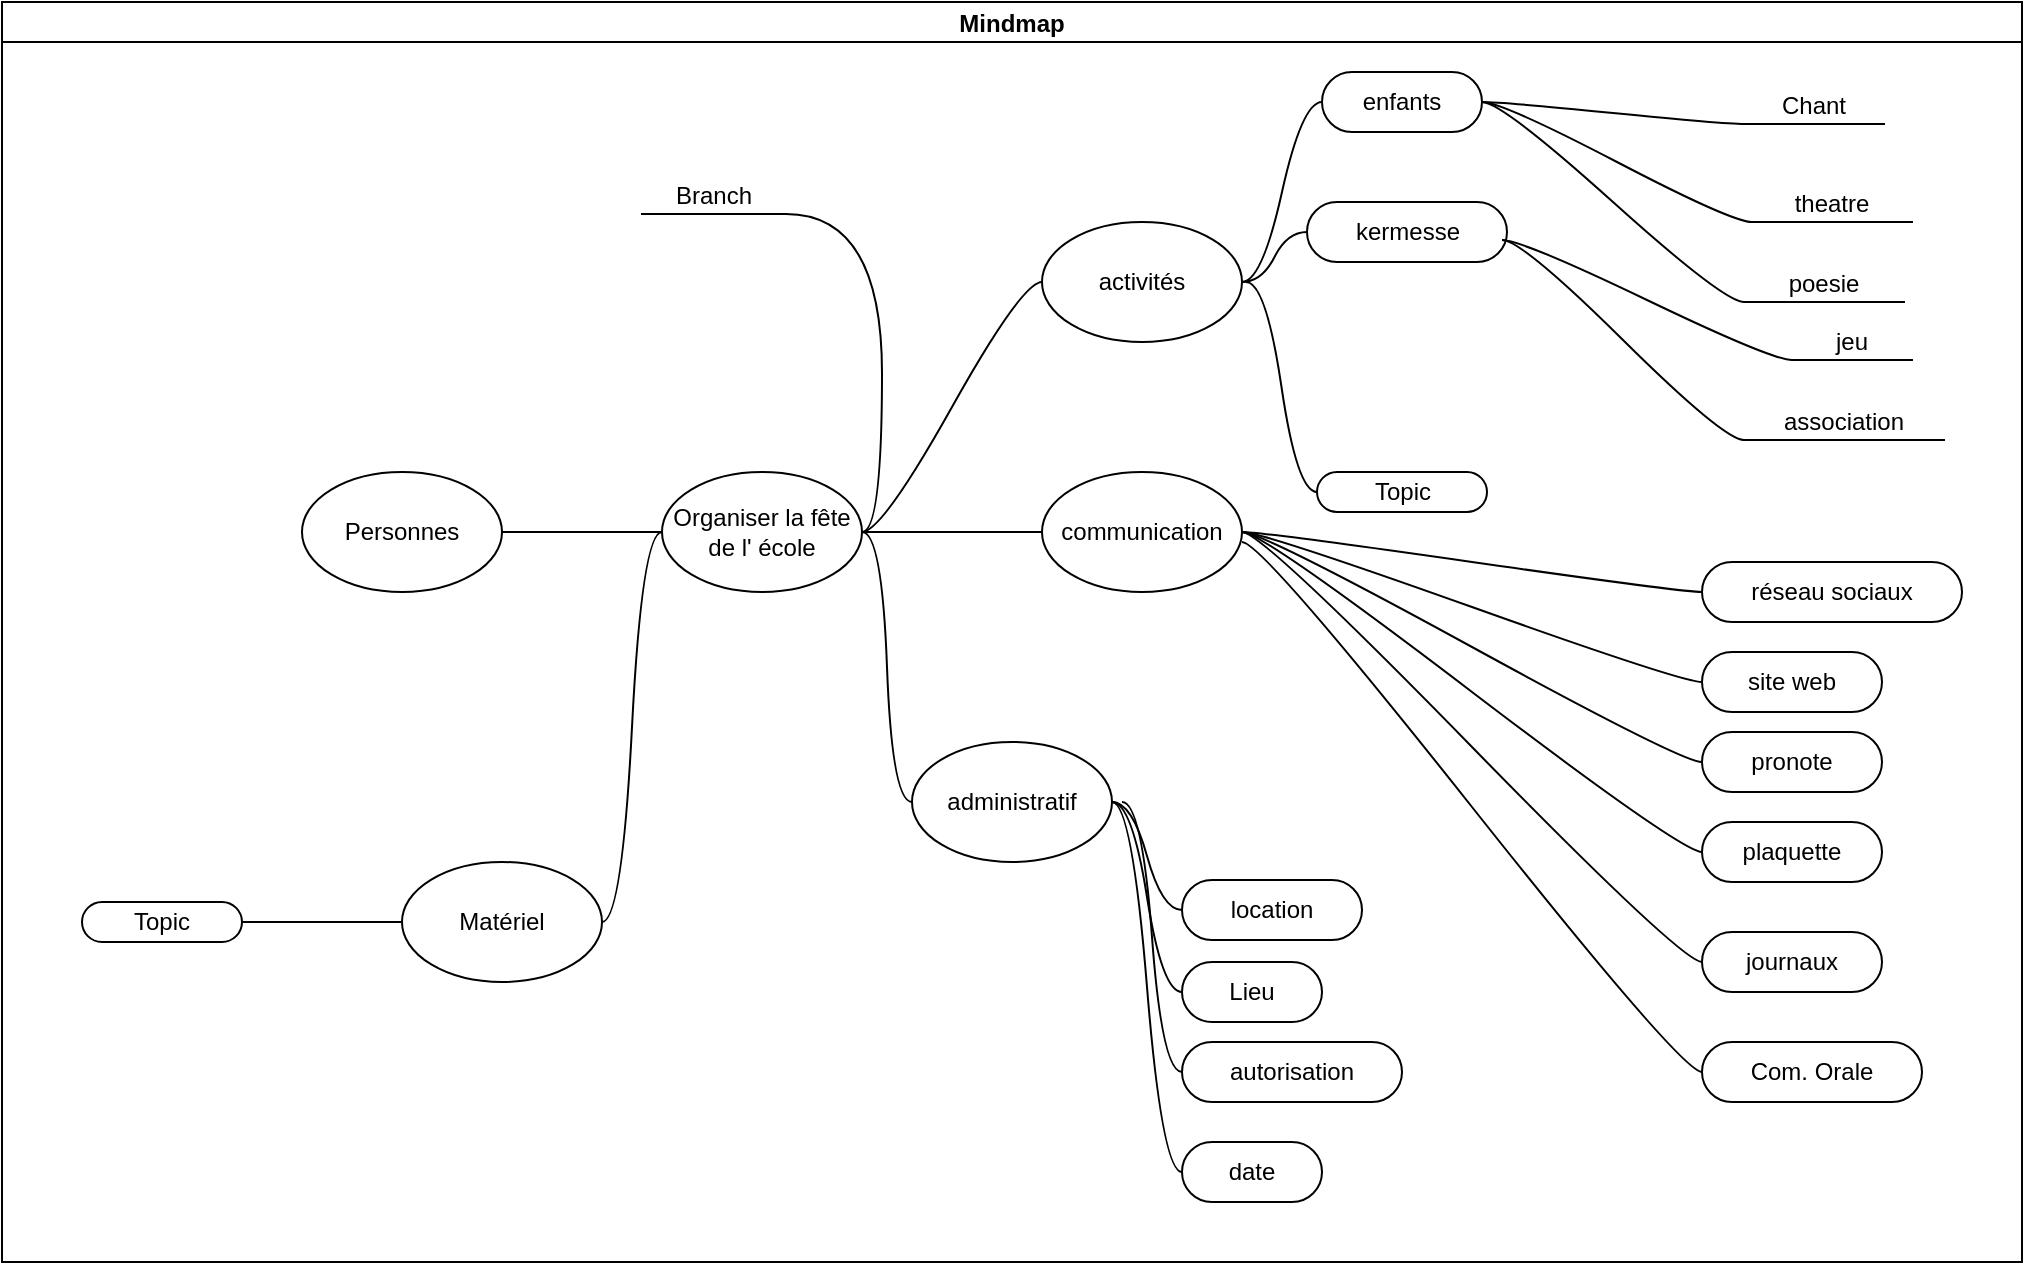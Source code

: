 <mxfile version="24.7.15">
  <diagram name="Page-1" id="z2y8UhdyuLHkQ6Cp_Rr-">
    <mxGraphModel dx="2261" dy="721" grid="1" gridSize="10" guides="1" tooltips="1" connect="1" arrows="1" fold="1" page="1" pageScale="1" pageWidth="827" pageHeight="1169" math="0" shadow="0">
      <root>
        <mxCell id="0" />
        <mxCell id="1" parent="0" />
        <mxCell id="7NH_YNdfpQ4NqP-Mct4w-1" value="Mindmap" style="swimlane;startSize=20;horizontal=1;containerType=tree;" vertex="1" parent="1">
          <mxGeometry x="-200" width="1010" height="630" as="geometry" />
        </mxCell>
        <mxCell id="7NH_YNdfpQ4NqP-Mct4w-2" value="" style="edgeStyle=entityRelationEdgeStyle;startArrow=none;endArrow=none;segment=10;curved=1;sourcePerimeterSpacing=0;targetPerimeterSpacing=0;rounded=0;exitX=1;exitY=0.5;exitDx=0;exitDy=0;" edge="1" parent="7NH_YNdfpQ4NqP-Mct4w-1" source="7NH_YNdfpQ4NqP-Mct4w-26" target="7NH_YNdfpQ4NqP-Mct4w-7">
          <mxGeometry relative="1" as="geometry">
            <mxPoint x="630" y="130" as="sourcePoint" />
          </mxGeometry>
        </mxCell>
        <mxCell id="7NH_YNdfpQ4NqP-Mct4w-3" value="" style="edgeStyle=entityRelationEdgeStyle;startArrow=none;endArrow=none;segment=10;curved=1;sourcePerimeterSpacing=0;targetPerimeterSpacing=0;rounded=0;" edge="1" parent="7NH_YNdfpQ4NqP-Mct4w-1" source="7NH_YNdfpQ4NqP-Mct4w-6" target="7NH_YNdfpQ4NqP-Mct4w-8">
          <mxGeometry relative="1" as="geometry" />
        </mxCell>
        <mxCell id="7NH_YNdfpQ4NqP-Mct4w-4" value="" style="edgeStyle=entityRelationEdgeStyle;startArrow=none;endArrow=none;segment=10;curved=1;sourcePerimeterSpacing=0;targetPerimeterSpacing=0;rounded=0;" edge="1" parent="7NH_YNdfpQ4NqP-Mct4w-1" source="7NH_YNdfpQ4NqP-Mct4w-20" target="7NH_YNdfpQ4NqP-Mct4w-9">
          <mxGeometry relative="1" as="geometry" />
        </mxCell>
        <mxCell id="7NH_YNdfpQ4NqP-Mct4w-5" value="" style="edgeStyle=entityRelationEdgeStyle;startArrow=none;endArrow=none;segment=10;curved=1;sourcePerimeterSpacing=0;targetPerimeterSpacing=0;rounded=0;exitX=1;exitY=0.5;exitDx=0;exitDy=0;" edge="1" parent="7NH_YNdfpQ4NqP-Mct4w-1" source="7NH_YNdfpQ4NqP-Mct4w-7" target="7NH_YNdfpQ4NqP-Mct4w-22">
          <mxGeometry relative="1" as="geometry" />
        </mxCell>
        <mxCell id="7NH_YNdfpQ4NqP-Mct4w-6" value="Organiser la fête de l&#39; école" style="ellipse;whiteSpace=wrap;html=1;align=center;treeFolding=1;treeMoving=1;newEdgeStyle={&quot;edgeStyle&quot;:&quot;entityRelationEdgeStyle&quot;,&quot;startArrow&quot;:&quot;none&quot;,&quot;endArrow&quot;:&quot;none&quot;,&quot;segment&quot;:10,&quot;curved&quot;:1,&quot;sourcePerimeterSpacing&quot;:0,&quot;targetPerimeterSpacing&quot;:0};" vertex="1" parent="7NH_YNdfpQ4NqP-Mct4w-1">
          <mxGeometry x="330" y="235" width="100" height="60" as="geometry" />
        </mxCell>
        <mxCell id="7NH_YNdfpQ4NqP-Mct4w-7" value="enfants" style="whiteSpace=wrap;html=1;rounded=1;arcSize=50;align=center;verticalAlign=middle;strokeWidth=1;autosize=1;spacing=4;treeFolding=1;treeMoving=1;newEdgeStyle={&quot;edgeStyle&quot;:&quot;entityRelationEdgeStyle&quot;,&quot;startArrow&quot;:&quot;none&quot;,&quot;endArrow&quot;:&quot;none&quot;,&quot;segment&quot;:10,&quot;curved&quot;:1,&quot;sourcePerimeterSpacing&quot;:0,&quot;targetPerimeterSpacing&quot;:0};" vertex="1" parent="7NH_YNdfpQ4NqP-Mct4w-1">
          <mxGeometry x="660" y="35" width="80" height="30" as="geometry" />
        </mxCell>
        <mxCell id="7NH_YNdfpQ4NqP-Mct4w-8" value="Branch" style="whiteSpace=wrap;html=1;shape=partialRectangle;top=0;left=0;bottom=1;right=0;points=[[0,1],[1,1]];fillColor=none;align=center;verticalAlign=bottom;routingCenterY=0.5;snapToPoint=1;autosize=1;treeFolding=1;treeMoving=1;newEdgeStyle={&quot;edgeStyle&quot;:&quot;entityRelationEdgeStyle&quot;,&quot;startArrow&quot;:&quot;none&quot;,&quot;endArrow&quot;:&quot;none&quot;,&quot;segment&quot;:10,&quot;curved&quot;:1,&quot;sourcePerimeterSpacing&quot;:0,&quot;targetPerimeterSpacing&quot;:0};" vertex="1" parent="7NH_YNdfpQ4NqP-Mct4w-1">
          <mxGeometry x="320" y="80" width="72" height="26" as="geometry" />
        </mxCell>
        <mxCell id="7NH_YNdfpQ4NqP-Mct4w-9" value="Topic" style="whiteSpace=wrap;html=1;rounded=1;arcSize=50;align=center;verticalAlign=middle;strokeWidth=1;autosize=1;spacing=4;treeFolding=1;treeMoving=1;newEdgeStyle={&quot;edgeStyle&quot;:&quot;entityRelationEdgeStyle&quot;,&quot;startArrow&quot;:&quot;none&quot;,&quot;endArrow&quot;:&quot;none&quot;,&quot;segment&quot;:10,&quot;curved&quot;:1,&quot;sourcePerimeterSpacing&quot;:0,&quot;targetPerimeterSpacing&quot;:0};" vertex="1" parent="7NH_YNdfpQ4NqP-Mct4w-1">
          <mxGeometry x="40" y="450" width="80" height="20" as="geometry" />
        </mxCell>
        <mxCell id="7NH_YNdfpQ4NqP-Mct4w-13" value="" style="edgeStyle=entityRelationEdgeStyle;rounded=0;orthogonalLoop=1;jettySize=auto;html=1;startArrow=none;endArrow=none;segment=10;curved=1;sourcePerimeterSpacing=0;targetPerimeterSpacing=0;" edge="1" source="7NH_YNdfpQ4NqP-Mct4w-6" target="7NH_YNdfpQ4NqP-Mct4w-14" parent="7NH_YNdfpQ4NqP-Mct4w-1">
          <mxGeometry relative="1" as="geometry" />
        </mxCell>
        <mxCell id="7NH_YNdfpQ4NqP-Mct4w-14" value="communication" style="ellipse;whiteSpace=wrap;html=1;align=center;treeFolding=1;treeMoving=1;newEdgeStyle={&quot;edgeStyle&quot;:&quot;entityRelationEdgeStyle&quot;,&quot;startArrow&quot;:&quot;none&quot;,&quot;endArrow&quot;:&quot;none&quot;,&quot;segment&quot;:10,&quot;curved&quot;:1,&quot;sourcePerimeterSpacing&quot;:0,&quot;targetPerimeterSpacing&quot;:0};" vertex="1" parent="7NH_YNdfpQ4NqP-Mct4w-1">
          <mxGeometry x="520" y="235" width="100" height="60" as="geometry" />
        </mxCell>
        <mxCell id="7NH_YNdfpQ4NqP-Mct4w-15" value="" style="edgeStyle=entityRelationEdgeStyle;rounded=0;orthogonalLoop=1;jettySize=auto;html=1;startArrow=none;endArrow=none;segment=10;curved=1;sourcePerimeterSpacing=0;targetPerimeterSpacing=0;" edge="1" source="7NH_YNdfpQ4NqP-Mct4w-6" target="7NH_YNdfpQ4NqP-Mct4w-16" parent="7NH_YNdfpQ4NqP-Mct4w-1">
          <mxGeometry relative="1" as="geometry" />
        </mxCell>
        <mxCell id="7NH_YNdfpQ4NqP-Mct4w-16" value="administratif" style="ellipse;whiteSpace=wrap;html=1;align=center;treeFolding=1;treeMoving=1;newEdgeStyle={&quot;edgeStyle&quot;:&quot;entityRelationEdgeStyle&quot;,&quot;startArrow&quot;:&quot;none&quot;,&quot;endArrow&quot;:&quot;none&quot;,&quot;segment&quot;:10,&quot;curved&quot;:1,&quot;sourcePerimeterSpacing&quot;:0,&quot;targetPerimeterSpacing&quot;:0};" vertex="1" parent="7NH_YNdfpQ4NqP-Mct4w-1">
          <mxGeometry x="455" y="370" width="100" height="60" as="geometry" />
        </mxCell>
        <mxCell id="7NH_YNdfpQ4NqP-Mct4w-17" value="" style="edgeStyle=entityRelationEdgeStyle;rounded=0;orthogonalLoop=1;jettySize=auto;html=1;startArrow=none;endArrow=none;segment=10;curved=1;sourcePerimeterSpacing=0;targetPerimeterSpacing=0;" edge="1" source="7NH_YNdfpQ4NqP-Mct4w-6" target="7NH_YNdfpQ4NqP-Mct4w-18" parent="7NH_YNdfpQ4NqP-Mct4w-1">
          <mxGeometry relative="1" as="geometry" />
        </mxCell>
        <mxCell id="7NH_YNdfpQ4NqP-Mct4w-18" value="Personnes" style="ellipse;whiteSpace=wrap;html=1;align=center;treeFolding=1;treeMoving=1;newEdgeStyle={&quot;edgeStyle&quot;:&quot;entityRelationEdgeStyle&quot;,&quot;startArrow&quot;:&quot;none&quot;,&quot;endArrow&quot;:&quot;none&quot;,&quot;segment&quot;:10,&quot;curved&quot;:1,&quot;sourcePerimeterSpacing&quot;:0,&quot;targetPerimeterSpacing&quot;:0};" vertex="1" parent="7NH_YNdfpQ4NqP-Mct4w-1">
          <mxGeometry x="150" y="235" width="100" height="60" as="geometry" />
        </mxCell>
        <mxCell id="7NH_YNdfpQ4NqP-Mct4w-19" value="" style="edgeStyle=entityRelationEdgeStyle;rounded=0;orthogonalLoop=1;jettySize=auto;html=1;startArrow=none;endArrow=none;segment=10;curved=1;sourcePerimeterSpacing=0;targetPerimeterSpacing=0;" edge="1" source="7NH_YNdfpQ4NqP-Mct4w-6" target="7NH_YNdfpQ4NqP-Mct4w-20" parent="7NH_YNdfpQ4NqP-Mct4w-1">
          <mxGeometry relative="1" as="geometry" />
        </mxCell>
        <mxCell id="7NH_YNdfpQ4NqP-Mct4w-20" value="Matériel" style="ellipse;whiteSpace=wrap;html=1;align=center;treeFolding=1;treeMoving=1;newEdgeStyle={&quot;edgeStyle&quot;:&quot;entityRelationEdgeStyle&quot;,&quot;startArrow&quot;:&quot;none&quot;,&quot;endArrow&quot;:&quot;none&quot;,&quot;segment&quot;:10,&quot;curved&quot;:1,&quot;sourcePerimeterSpacing&quot;:0,&quot;targetPerimeterSpacing&quot;:0};" vertex="1" parent="7NH_YNdfpQ4NqP-Mct4w-1">
          <mxGeometry x="200" y="430" width="100" height="60" as="geometry" />
        </mxCell>
        <mxCell id="7NH_YNdfpQ4NqP-Mct4w-22" value="Chant" style="whiteSpace=wrap;html=1;shape=partialRectangle;top=0;left=0;bottom=1;right=0;points=[[0,1],[1,1]];fillColor=none;align=center;verticalAlign=bottom;routingCenterY=0.5;snapToPoint=1;autosize=1;treeFolding=1;treeMoving=1;newEdgeStyle={&quot;edgeStyle&quot;:&quot;entityRelationEdgeStyle&quot;,&quot;startArrow&quot;:&quot;none&quot;,&quot;endArrow&quot;:&quot;none&quot;,&quot;segment&quot;:10,&quot;curved&quot;:1,&quot;sourcePerimeterSpacing&quot;:0,&quot;targetPerimeterSpacing&quot;:0};" vertex="1" parent="7NH_YNdfpQ4NqP-Mct4w-1">
          <mxGeometry x="871" y="31" width="70" height="30" as="geometry" />
        </mxCell>
        <mxCell id="7NH_YNdfpQ4NqP-Mct4w-25" value="" style="edgeStyle=entityRelationEdgeStyle;rounded=0;orthogonalLoop=1;jettySize=auto;html=1;startArrow=none;endArrow=none;segment=10;curved=1;sourcePerimeterSpacing=0;targetPerimeterSpacing=0;" edge="1" source="7NH_YNdfpQ4NqP-Mct4w-6" target="7NH_YNdfpQ4NqP-Mct4w-26" parent="7NH_YNdfpQ4NqP-Mct4w-1">
          <mxGeometry relative="1" as="geometry" />
        </mxCell>
        <mxCell id="7NH_YNdfpQ4NqP-Mct4w-26" value="activités" style="ellipse;whiteSpace=wrap;html=1;align=center;treeFolding=1;treeMoving=1;newEdgeStyle={&quot;edgeStyle&quot;:&quot;entityRelationEdgeStyle&quot;,&quot;startArrow&quot;:&quot;none&quot;,&quot;endArrow&quot;:&quot;none&quot;,&quot;segment&quot;:10,&quot;curved&quot;:1,&quot;sourcePerimeterSpacing&quot;:0,&quot;targetPerimeterSpacing&quot;:0};" vertex="1" parent="7NH_YNdfpQ4NqP-Mct4w-1">
          <mxGeometry x="520" y="110" width="100" height="60" as="geometry" />
        </mxCell>
        <mxCell id="7NH_YNdfpQ4NqP-Mct4w-42" value="" style="edgeStyle=entityRelationEdgeStyle;startArrow=none;endArrow=none;segment=10;curved=1;sourcePerimeterSpacing=0;targetPerimeterSpacing=0;rounded=0;" edge="1" parent="7NH_YNdfpQ4NqP-Mct4w-1" target="7NH_YNdfpQ4NqP-Mct4w-43">
          <mxGeometry relative="1" as="geometry">
            <mxPoint x="622" y="140" as="sourcePoint" />
          </mxGeometry>
        </mxCell>
        <mxCell id="7NH_YNdfpQ4NqP-Mct4w-43" value="Topic" style="whiteSpace=wrap;html=1;rounded=1;arcSize=50;align=center;verticalAlign=middle;strokeWidth=1;autosize=1;spacing=4;treeFolding=1;treeMoving=1;newEdgeStyle={&quot;edgeStyle&quot;:&quot;entityRelationEdgeStyle&quot;,&quot;startArrow&quot;:&quot;none&quot;,&quot;endArrow&quot;:&quot;none&quot;,&quot;segment&quot;:10,&quot;curved&quot;:1,&quot;sourcePerimeterSpacing&quot;:0,&quot;targetPerimeterSpacing&quot;:0};" vertex="1" parent="7NH_YNdfpQ4NqP-Mct4w-1">
          <mxGeometry x="657.5" y="235" width="85" height="20" as="geometry" />
        </mxCell>
        <mxCell id="7NH_YNdfpQ4NqP-Mct4w-41" value="réseau sociaux" style="whiteSpace=wrap;html=1;rounded=1;arcSize=50;align=center;verticalAlign=middle;strokeWidth=1;autosize=1;spacing=4;treeFolding=1;treeMoving=1;newEdgeStyle={&quot;edgeStyle&quot;:&quot;entityRelationEdgeStyle&quot;,&quot;startArrow&quot;:&quot;none&quot;,&quot;endArrow&quot;:&quot;none&quot;,&quot;segment&quot;:10,&quot;curved&quot;:1,&quot;sourcePerimeterSpacing&quot;:0,&quot;targetPerimeterSpacing&quot;:0};" vertex="1" parent="7NH_YNdfpQ4NqP-Mct4w-1">
          <mxGeometry x="850" y="280" width="130" height="30" as="geometry" />
        </mxCell>
        <mxCell id="7NH_YNdfpQ4NqP-Mct4w-40" value="" style="edgeStyle=entityRelationEdgeStyle;startArrow=none;endArrow=none;segment=10;curved=1;sourcePerimeterSpacing=0;targetPerimeterSpacing=0;rounded=0;exitX=1;exitY=0.5;exitDx=0;exitDy=0;" edge="1" parent="7NH_YNdfpQ4NqP-Mct4w-1" target="7NH_YNdfpQ4NqP-Mct4w-41" source="7NH_YNdfpQ4NqP-Mct4w-14">
          <mxGeometry relative="1" as="geometry">
            <mxPoint x="660" y="180" as="sourcePoint" />
          </mxGeometry>
        </mxCell>
        <mxCell id="7NH_YNdfpQ4NqP-Mct4w-39" value="site web" style="whiteSpace=wrap;html=1;rounded=1;arcSize=50;align=center;verticalAlign=middle;strokeWidth=1;autosize=1;spacing=4;treeFolding=1;treeMoving=1;newEdgeStyle={&quot;edgeStyle&quot;:&quot;entityRelationEdgeStyle&quot;,&quot;startArrow&quot;:&quot;none&quot;,&quot;endArrow&quot;:&quot;none&quot;,&quot;segment&quot;:10,&quot;curved&quot;:1,&quot;sourcePerimeterSpacing&quot;:0,&quot;targetPerimeterSpacing&quot;:0};" vertex="1" parent="7NH_YNdfpQ4NqP-Mct4w-1">
          <mxGeometry x="850" y="325" width="90" height="30" as="geometry" />
        </mxCell>
        <mxCell id="7NH_YNdfpQ4NqP-Mct4w-37" value="pronote" style="whiteSpace=wrap;html=1;rounded=1;arcSize=50;align=center;verticalAlign=middle;strokeWidth=1;autosize=1;spacing=4;treeFolding=1;treeMoving=1;newEdgeStyle={&quot;edgeStyle&quot;:&quot;entityRelationEdgeStyle&quot;,&quot;startArrow&quot;:&quot;none&quot;,&quot;endArrow&quot;:&quot;none&quot;,&quot;segment&quot;:10,&quot;curved&quot;:1,&quot;sourcePerimeterSpacing&quot;:0,&quot;targetPerimeterSpacing&quot;:0};" vertex="1" parent="7NH_YNdfpQ4NqP-Mct4w-1">
          <mxGeometry x="850" y="365" width="90" height="30" as="geometry" />
        </mxCell>
        <mxCell id="7NH_YNdfpQ4NqP-Mct4w-36" value="" style="edgeStyle=entityRelationEdgeStyle;startArrow=none;endArrow=none;segment=10;curved=1;sourcePerimeterSpacing=0;targetPerimeterSpacing=0;rounded=0;exitX=1;exitY=0.5;exitDx=0;exitDy=0;" edge="1" parent="7NH_YNdfpQ4NqP-Mct4w-1" target="7NH_YNdfpQ4NqP-Mct4w-37" source="7NH_YNdfpQ4NqP-Mct4w-14">
          <mxGeometry relative="1" as="geometry">
            <mxPoint x="630" y="270" as="sourcePoint" />
          </mxGeometry>
        </mxCell>
        <mxCell id="7NH_YNdfpQ4NqP-Mct4w-35" value="kermesse" style="whiteSpace=wrap;html=1;rounded=1;arcSize=50;align=center;verticalAlign=middle;strokeWidth=1;autosize=1;spacing=4;treeFolding=1;treeMoving=1;newEdgeStyle={&quot;edgeStyle&quot;:&quot;entityRelationEdgeStyle&quot;,&quot;startArrow&quot;:&quot;none&quot;,&quot;endArrow&quot;:&quot;none&quot;,&quot;segment&quot;:10,&quot;curved&quot;:1,&quot;sourcePerimeterSpacing&quot;:0,&quot;targetPerimeterSpacing&quot;:0};" vertex="1" parent="7NH_YNdfpQ4NqP-Mct4w-1">
          <mxGeometry x="652.5" y="100" width="100" height="30" as="geometry" />
        </mxCell>
        <mxCell id="7NH_YNdfpQ4NqP-Mct4w-34" value="" style="edgeStyle=entityRelationEdgeStyle;startArrow=none;endArrow=none;segment=10;curved=1;sourcePerimeterSpacing=0;targetPerimeterSpacing=0;rounded=0;exitX=1;exitY=0.5;exitDx=0;exitDy=0;" edge="1" parent="7NH_YNdfpQ4NqP-Mct4w-1" target="7NH_YNdfpQ4NqP-Mct4w-35" source="7NH_YNdfpQ4NqP-Mct4w-26">
          <mxGeometry relative="1" as="geometry">
            <mxPoint x="630" y="150" as="sourcePoint" />
          </mxGeometry>
        </mxCell>
        <mxCell id="7NH_YNdfpQ4NqP-Mct4w-48" value="poesie" style="whiteSpace=wrap;html=1;shape=partialRectangle;top=0;left=0;bottom=1;right=0;points=[[0,1],[1,1]];fillColor=none;align=center;verticalAlign=bottom;routingCenterY=0.5;snapToPoint=1;autosize=1;treeFolding=1;treeMoving=1;newEdgeStyle={&quot;edgeStyle&quot;:&quot;entityRelationEdgeStyle&quot;,&quot;startArrow&quot;:&quot;none&quot;,&quot;endArrow&quot;:&quot;none&quot;,&quot;segment&quot;:10,&quot;curved&quot;:1,&quot;sourcePerimeterSpacing&quot;:0,&quot;targetPerimeterSpacing&quot;:0};" vertex="1" parent="7NH_YNdfpQ4NqP-Mct4w-1">
          <mxGeometry x="871" y="120" width="80" height="30" as="geometry" />
        </mxCell>
        <mxCell id="7NH_YNdfpQ4NqP-Mct4w-46" value="theatre" style="whiteSpace=wrap;html=1;shape=partialRectangle;top=0;left=0;bottom=1;right=0;points=[[0,1],[1,1]];fillColor=none;align=center;verticalAlign=bottom;routingCenterY=0.5;snapToPoint=1;autosize=1;treeFolding=1;treeMoving=1;newEdgeStyle={&quot;edgeStyle&quot;:&quot;entityRelationEdgeStyle&quot;,&quot;startArrow&quot;:&quot;none&quot;,&quot;endArrow&quot;:&quot;none&quot;,&quot;segment&quot;:10,&quot;curved&quot;:1,&quot;sourcePerimeterSpacing&quot;:0,&quot;targetPerimeterSpacing&quot;:0};" vertex="1" parent="7NH_YNdfpQ4NqP-Mct4w-1">
          <mxGeometry x="875" y="80" width="80" height="30" as="geometry" />
        </mxCell>
        <mxCell id="7NH_YNdfpQ4NqP-Mct4w-45" value="" style="edgeStyle=entityRelationEdgeStyle;startArrow=none;endArrow=none;segment=10;curved=1;sourcePerimeterSpacing=0;targetPerimeterSpacing=0;rounded=0;exitX=1;exitY=0.5;exitDx=0;exitDy=0;" edge="1" parent="7NH_YNdfpQ4NqP-Mct4w-1" target="7NH_YNdfpQ4NqP-Mct4w-46" source="7NH_YNdfpQ4NqP-Mct4w-7">
          <mxGeometry relative="1" as="geometry">
            <mxPoint x="750" y="60" as="sourcePoint" />
          </mxGeometry>
        </mxCell>
        <mxCell id="7NH_YNdfpQ4NqP-Mct4w-47" value="" style="edgeStyle=entityRelationEdgeStyle;startArrow=none;endArrow=none;segment=10;curved=1;sourcePerimeterSpacing=0;targetPerimeterSpacing=0;rounded=0;exitX=1;exitY=0.5;exitDx=0;exitDy=0;" edge="1" parent="7NH_YNdfpQ4NqP-Mct4w-1" target="7NH_YNdfpQ4NqP-Mct4w-48" source="7NH_YNdfpQ4NqP-Mct4w-7">
          <mxGeometry relative="1" as="geometry">
            <mxPoint x="750" y="50" as="sourcePoint" />
            <Array as="points">
              <mxPoint x="750" y="50" />
            </Array>
          </mxGeometry>
        </mxCell>
        <mxCell id="7NH_YNdfpQ4NqP-Mct4w-53" value="association" style="whiteSpace=wrap;html=1;shape=partialRectangle;top=0;left=0;bottom=1;right=0;points=[[0,1],[1,1]];fillColor=none;align=center;verticalAlign=bottom;routingCenterY=0.5;snapToPoint=1;autosize=1;treeFolding=1;treeMoving=1;newEdgeStyle={&quot;edgeStyle&quot;:&quot;entityRelationEdgeStyle&quot;,&quot;startArrow&quot;:&quot;none&quot;,&quot;endArrow&quot;:&quot;none&quot;,&quot;segment&quot;:10,&quot;curved&quot;:1,&quot;sourcePerimeterSpacing&quot;:0,&quot;targetPerimeterSpacing&quot;:0};" vertex="1" parent="7NH_YNdfpQ4NqP-Mct4w-1">
          <mxGeometry x="871" y="189" width="100" height="30" as="geometry" />
        </mxCell>
        <mxCell id="7NH_YNdfpQ4NqP-Mct4w-54" value="jeu" style="whiteSpace=wrap;html=1;shape=partialRectangle;top=0;left=0;bottom=1;right=0;points=[[0,1],[1,1]];fillColor=none;align=center;verticalAlign=bottom;routingCenterY=0.5;snapToPoint=1;autosize=1;treeFolding=1;treeMoving=1;newEdgeStyle={&quot;edgeStyle&quot;:&quot;entityRelationEdgeStyle&quot;,&quot;startArrow&quot;:&quot;none&quot;,&quot;endArrow&quot;:&quot;none&quot;,&quot;segment&quot;:10,&quot;curved&quot;:1,&quot;sourcePerimeterSpacing&quot;:0,&quot;targetPerimeterSpacing&quot;:0};" vertex="1" parent="7NH_YNdfpQ4NqP-Mct4w-1">
          <mxGeometry x="895" y="149" width="60" height="30" as="geometry" />
        </mxCell>
        <mxCell id="7NH_YNdfpQ4NqP-Mct4w-55" value="" style="edgeStyle=entityRelationEdgeStyle;startArrow=none;endArrow=none;segment=10;curved=1;sourcePerimeterSpacing=0;targetPerimeterSpacing=0;rounded=0;exitX=1;exitY=0.5;exitDx=0;exitDy=0;" edge="1" parent="7NH_YNdfpQ4NqP-Mct4w-1" target="7NH_YNdfpQ4NqP-Mct4w-54">
          <mxGeometry relative="1" as="geometry">
            <mxPoint x="750" y="119" as="sourcePoint" />
          </mxGeometry>
        </mxCell>
        <mxCell id="7NH_YNdfpQ4NqP-Mct4w-56" value="" style="edgeStyle=entityRelationEdgeStyle;startArrow=none;endArrow=none;segment=10;curved=1;sourcePerimeterSpacing=0;targetPerimeterSpacing=0;rounded=0;exitX=1;exitY=0.5;exitDx=0;exitDy=0;" edge="1" parent="7NH_YNdfpQ4NqP-Mct4w-1" target="7NH_YNdfpQ4NqP-Mct4w-53">
          <mxGeometry relative="1" as="geometry">
            <mxPoint x="750" y="119" as="sourcePoint" />
            <Array as="points">
              <mxPoint x="760" y="119" />
            </Array>
          </mxGeometry>
        </mxCell>
        <mxCell id="7NH_YNdfpQ4NqP-Mct4w-38" value="" style="edgeStyle=entityRelationEdgeStyle;startArrow=none;endArrow=none;segment=10;curved=1;sourcePerimeterSpacing=0;targetPerimeterSpacing=0;rounded=0;exitX=1;exitY=0.5;exitDx=0;exitDy=0;" edge="1" parent="7NH_YNdfpQ4NqP-Mct4w-1" target="7NH_YNdfpQ4NqP-Mct4w-39" source="7NH_YNdfpQ4NqP-Mct4w-14">
          <mxGeometry relative="1" as="geometry">
            <mxPoint x="620" y="270" as="sourcePoint" />
          </mxGeometry>
        </mxCell>
        <mxCell id="7NH_YNdfpQ4NqP-Mct4w-59" value="plaquette" style="whiteSpace=wrap;html=1;rounded=1;arcSize=50;align=center;verticalAlign=middle;strokeWidth=1;autosize=1;spacing=4;treeFolding=1;treeMoving=1;newEdgeStyle={&quot;edgeStyle&quot;:&quot;entityRelationEdgeStyle&quot;,&quot;startArrow&quot;:&quot;none&quot;,&quot;endArrow&quot;:&quot;none&quot;,&quot;segment&quot;:10,&quot;curved&quot;:1,&quot;sourcePerimeterSpacing&quot;:0,&quot;targetPerimeterSpacing&quot;:0};" vertex="1" parent="7NH_YNdfpQ4NqP-Mct4w-1">
          <mxGeometry x="850" y="410" width="90" height="30" as="geometry" />
        </mxCell>
        <mxCell id="7NH_YNdfpQ4NqP-Mct4w-60" value="" style="edgeStyle=entityRelationEdgeStyle;startArrow=none;endArrow=none;segment=10;curved=1;sourcePerimeterSpacing=0;targetPerimeterSpacing=0;rounded=0;exitX=1;exitY=0.5;exitDx=0;exitDy=0;" edge="1" parent="7NH_YNdfpQ4NqP-Mct4w-1" target="7NH_YNdfpQ4NqP-Mct4w-59" source="7NH_YNdfpQ4NqP-Mct4w-14">
          <mxGeometry relative="1" as="geometry">
            <mxPoint x="620" y="310" as="sourcePoint" />
          </mxGeometry>
        </mxCell>
        <mxCell id="7NH_YNdfpQ4NqP-Mct4w-61" value="journaux" style="whiteSpace=wrap;html=1;rounded=1;arcSize=50;align=center;verticalAlign=middle;strokeWidth=1;autosize=1;spacing=4;treeFolding=1;treeMoving=1;newEdgeStyle={&quot;edgeStyle&quot;:&quot;entityRelationEdgeStyle&quot;,&quot;startArrow&quot;:&quot;none&quot;,&quot;endArrow&quot;:&quot;none&quot;,&quot;segment&quot;:10,&quot;curved&quot;:1,&quot;sourcePerimeterSpacing&quot;:0,&quot;targetPerimeterSpacing&quot;:0};" vertex="1" parent="7NH_YNdfpQ4NqP-Mct4w-1">
          <mxGeometry x="850" y="465" width="90" height="30" as="geometry" />
        </mxCell>
        <mxCell id="7NH_YNdfpQ4NqP-Mct4w-62" value="" style="edgeStyle=entityRelationEdgeStyle;startArrow=none;endArrow=none;segment=10;curved=1;sourcePerimeterSpacing=0;targetPerimeterSpacing=0;rounded=0;exitX=1;exitY=0.5;exitDx=0;exitDy=0;" edge="1" parent="7NH_YNdfpQ4NqP-Mct4w-1" target="7NH_YNdfpQ4NqP-Mct4w-61" source="7NH_YNdfpQ4NqP-Mct4w-14">
          <mxGeometry relative="1" as="geometry">
            <mxPoint x="620" y="365" as="sourcePoint" />
          </mxGeometry>
        </mxCell>
        <mxCell id="7NH_YNdfpQ4NqP-Mct4w-63" value="Com. Orale" style="whiteSpace=wrap;html=1;rounded=1;arcSize=50;align=center;verticalAlign=middle;strokeWidth=1;autosize=1;spacing=4;treeFolding=1;treeMoving=1;newEdgeStyle={&quot;edgeStyle&quot;:&quot;entityRelationEdgeStyle&quot;,&quot;startArrow&quot;:&quot;none&quot;,&quot;endArrow&quot;:&quot;none&quot;,&quot;segment&quot;:10,&quot;curved&quot;:1,&quot;sourcePerimeterSpacing&quot;:0,&quot;targetPerimeterSpacing&quot;:0};" vertex="1" parent="7NH_YNdfpQ4NqP-Mct4w-1">
          <mxGeometry x="850" y="520" width="110" height="30" as="geometry" />
        </mxCell>
        <mxCell id="7NH_YNdfpQ4NqP-Mct4w-64" value="" style="edgeStyle=entityRelationEdgeStyle;startArrow=none;endArrow=none;segment=10;curved=1;sourcePerimeterSpacing=0;targetPerimeterSpacing=0;rounded=0;" edge="1" parent="7NH_YNdfpQ4NqP-Mct4w-1" target="7NH_YNdfpQ4NqP-Mct4w-63">
          <mxGeometry relative="1" as="geometry">
            <mxPoint x="620" y="270" as="sourcePoint" />
          </mxGeometry>
        </mxCell>
        <mxCell id="7NH_YNdfpQ4NqP-Mct4w-69" value="location" style="whiteSpace=wrap;html=1;rounded=1;arcSize=50;align=center;verticalAlign=middle;strokeWidth=1;autosize=1;spacing=4;treeFolding=1;treeMoving=1;newEdgeStyle={&quot;edgeStyle&quot;:&quot;entityRelationEdgeStyle&quot;,&quot;startArrow&quot;:&quot;none&quot;,&quot;endArrow&quot;:&quot;none&quot;,&quot;segment&quot;:10,&quot;curved&quot;:1,&quot;sourcePerimeterSpacing&quot;:0,&quot;targetPerimeterSpacing&quot;:0};" vertex="1" parent="7NH_YNdfpQ4NqP-Mct4w-1">
          <mxGeometry x="590" y="439" width="90" height="30" as="geometry" />
        </mxCell>
        <mxCell id="7NH_YNdfpQ4NqP-Mct4w-70" value="" style="edgeStyle=entityRelationEdgeStyle;startArrow=none;endArrow=none;segment=10;curved=1;sourcePerimeterSpacing=0;targetPerimeterSpacing=0;rounded=0;exitX=1;exitY=0.5;exitDx=0;exitDy=0;" edge="1" parent="7NH_YNdfpQ4NqP-Mct4w-1" target="7NH_YNdfpQ4NqP-Mct4w-69" source="7NH_YNdfpQ4NqP-Mct4w-16">
          <mxGeometry relative="1" as="geometry">
            <mxPoint x="505" y="430" as="sourcePoint" />
          </mxGeometry>
        </mxCell>
        <mxCell id="7NH_YNdfpQ4NqP-Mct4w-71" value="Lieu" style="whiteSpace=wrap;html=1;rounded=1;arcSize=50;align=center;verticalAlign=middle;strokeWidth=1;autosize=1;spacing=4;treeFolding=1;treeMoving=1;newEdgeStyle={&quot;edgeStyle&quot;:&quot;entityRelationEdgeStyle&quot;,&quot;startArrow&quot;:&quot;none&quot;,&quot;endArrow&quot;:&quot;none&quot;,&quot;segment&quot;:10,&quot;curved&quot;:1,&quot;sourcePerimeterSpacing&quot;:0,&quot;targetPerimeterSpacing&quot;:0};" vertex="1" parent="7NH_YNdfpQ4NqP-Mct4w-1">
          <mxGeometry x="590" y="480" width="70" height="30" as="geometry" />
        </mxCell>
        <mxCell id="7NH_YNdfpQ4NqP-Mct4w-72" value="" style="edgeStyle=entityRelationEdgeStyle;startArrow=none;endArrow=none;segment=10;curved=1;sourcePerimeterSpacing=0;targetPerimeterSpacing=0;rounded=0;exitX=1;exitY=0.5;exitDx=0;exitDy=0;" edge="1" parent="7NH_YNdfpQ4NqP-Mct4w-1" target="7NH_YNdfpQ4NqP-Mct4w-71" source="7NH_YNdfpQ4NqP-Mct4w-16">
          <mxGeometry relative="1" as="geometry">
            <mxPoint x="505" y="465" as="sourcePoint" />
          </mxGeometry>
        </mxCell>
        <mxCell id="7NH_YNdfpQ4NqP-Mct4w-73" value="autorisation" style="whiteSpace=wrap;html=1;rounded=1;arcSize=50;align=center;verticalAlign=middle;strokeWidth=1;autosize=1;spacing=4;treeFolding=1;treeMoving=1;newEdgeStyle={&quot;edgeStyle&quot;:&quot;entityRelationEdgeStyle&quot;,&quot;startArrow&quot;:&quot;none&quot;,&quot;endArrow&quot;:&quot;none&quot;,&quot;segment&quot;:10,&quot;curved&quot;:1,&quot;sourcePerimeterSpacing&quot;:0,&quot;targetPerimeterSpacing&quot;:0};" vertex="1" parent="7NH_YNdfpQ4NqP-Mct4w-1">
          <mxGeometry x="590" y="520" width="110" height="30" as="geometry" />
        </mxCell>
        <mxCell id="7NH_YNdfpQ4NqP-Mct4w-74" value="" style="edgeStyle=entityRelationEdgeStyle;startArrow=none;endArrow=none;segment=10;curved=1;sourcePerimeterSpacing=0;targetPerimeterSpacing=0;rounded=0;" edge="1" parent="7NH_YNdfpQ4NqP-Mct4w-1" target="7NH_YNdfpQ4NqP-Mct4w-73">
          <mxGeometry relative="1" as="geometry">
            <mxPoint x="560" y="400" as="sourcePoint" />
          </mxGeometry>
        </mxCell>
        <mxCell id="7NH_YNdfpQ4NqP-Mct4w-75" value="date" style="whiteSpace=wrap;html=1;rounded=1;arcSize=50;align=center;verticalAlign=middle;strokeWidth=1;autosize=1;spacing=4;treeFolding=1;treeMoving=1;newEdgeStyle={&quot;edgeStyle&quot;:&quot;entityRelationEdgeStyle&quot;,&quot;startArrow&quot;:&quot;none&quot;,&quot;endArrow&quot;:&quot;none&quot;,&quot;segment&quot;:10,&quot;curved&quot;:1,&quot;sourcePerimeterSpacing&quot;:0,&quot;targetPerimeterSpacing&quot;:0};" vertex="1" parent="7NH_YNdfpQ4NqP-Mct4w-1">
          <mxGeometry x="590" y="570" width="70" height="30" as="geometry" />
        </mxCell>
        <mxCell id="7NH_YNdfpQ4NqP-Mct4w-76" value="" style="edgeStyle=entityRelationEdgeStyle;startArrow=none;endArrow=none;segment=10;curved=1;sourcePerimeterSpacing=0;targetPerimeterSpacing=0;rounded=0;exitX=1;exitY=0.5;exitDx=0;exitDy=0;" edge="1" parent="7NH_YNdfpQ4NqP-Mct4w-1" target="7NH_YNdfpQ4NqP-Mct4w-75" source="7NH_YNdfpQ4NqP-Mct4w-16">
          <mxGeometry relative="1" as="geometry">
            <mxPoint x="510" y="440" as="sourcePoint" />
            <Array as="points">
              <mxPoint x="550" y="420" />
            </Array>
          </mxGeometry>
        </mxCell>
      </root>
    </mxGraphModel>
  </diagram>
</mxfile>
